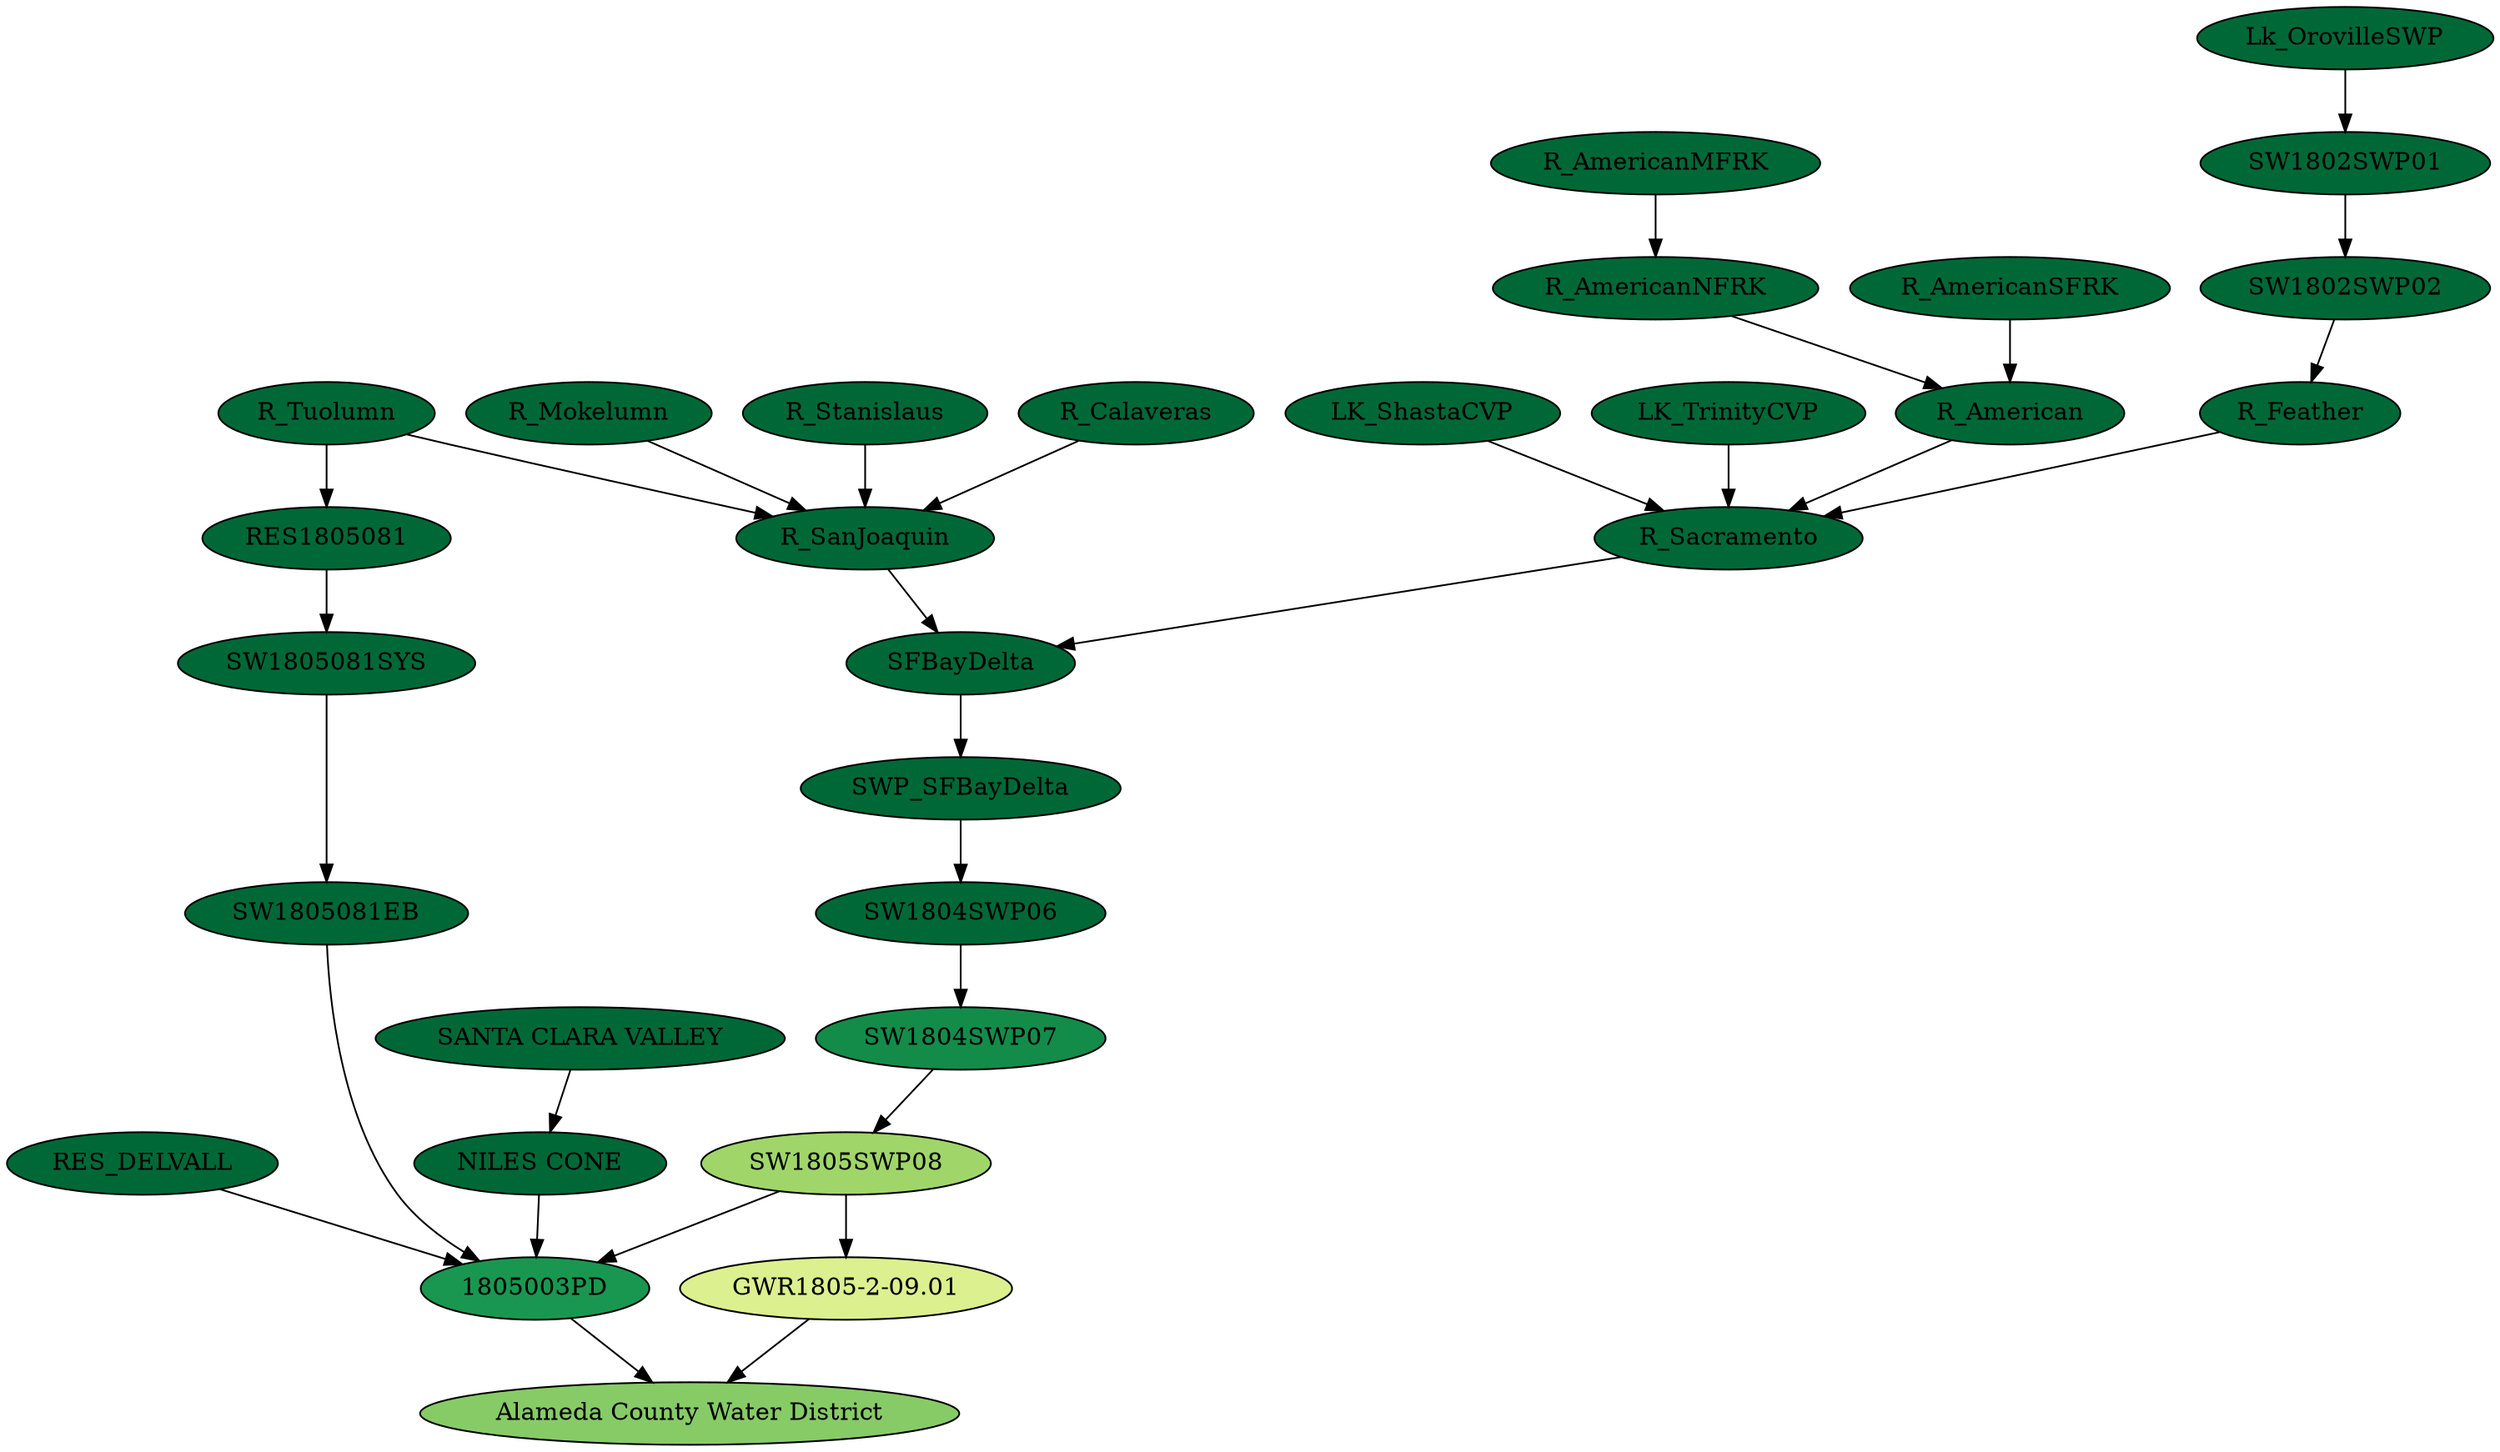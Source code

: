 digraph  {
SW1805SWP08 [fillcolor="#a0d669", style=filled];
"GWR1805-2-09.01" [fillcolor="#dcf08f", style=filled];
"Alameda County Water District" [fillcolor="#87cb67", style=filled];
"NILES CONE" [fillcolor="#006837", style=filled];
"1805003PD" [fillcolor="#199750", style=filled];
"SANTA CLARA VALLEY" [fillcolor="#006837", style=filled];
RES_DELVALL [fillcolor="#006837", style=filled];
SW1805081EB [fillcolor="#006837", style=filled];
RES1805081 [fillcolor="#006837", style=filled];
SW1805081SYS [fillcolor="#006837", style=filled];
R_Tuolumn [fillcolor="#006837", style=filled];
SW1804SWP06 [fillcolor="#006837", style=filled];
SW1804SWP07 [fillcolor="#138c4a", style=filled];
SFBayDelta [fillcolor="#006837", style=filled];
SWP_SFBayDelta [fillcolor="#006837", style=filled];
R_Calaveras [fillcolor="#006837", style=filled];
R_SanJoaquin [fillcolor="#006837", style=filled];
R_Mokelumn [fillcolor="#006837", style=filled];
R_Stanislaus [fillcolor="#006837", style=filled];
LK_ShastaCVP [fillcolor="#006837", style=filled];
R_Sacramento [fillcolor="#006837", style=filled];
LK_TrinityCVP [fillcolor="#006837", style=filled];
R_American [fillcolor="#006837", style=filled];
R_AmericanSFRK [fillcolor="#006837", style=filled];
R_AmericanMFRK [fillcolor="#006837", style=filled];
R_AmericanNFRK [fillcolor="#006837", style=filled];
R_Feather [fillcolor="#006837", style=filled];
SW1802SWP01 [fillcolor="#006837", style=filled];
SW1802SWP02 [fillcolor="#006837", style=filled];
Lk_OrovilleSWP [fillcolor="#006837", style=filled];
SW1805SWP08 -> "GWR1805-2-09.01"  [key=0];
SW1805SWP08 -> "1805003PD"  [key=0];
"GWR1805-2-09.01" -> "Alameda County Water District"  [key=0];
"NILES CONE" -> "1805003PD"  [key=0];
"1805003PD" -> "Alameda County Water District"  [key=0];
"SANTA CLARA VALLEY" -> "NILES CONE"  [key=0];
RES_DELVALL -> "1805003PD"  [key=0];
SW1805081EB -> "1805003PD"  [key=0];
RES1805081 -> SW1805081SYS  [key=0];
SW1805081SYS -> SW1805081EB  [key=0];
R_Tuolumn -> RES1805081  [key=0];
R_Tuolumn -> R_SanJoaquin  [key=0];
SW1804SWP06 -> SW1804SWP07  [key=0];
SW1804SWP07 -> SW1805SWP08  [key=0];
SFBayDelta -> SWP_SFBayDelta  [key=0];
SWP_SFBayDelta -> SW1804SWP06  [key=0];
R_Calaveras -> R_SanJoaquin  [key=0];
R_SanJoaquin -> SFBayDelta  [key=0];
R_Mokelumn -> R_SanJoaquin  [key=0];
R_Stanislaus -> R_SanJoaquin  [key=0];
LK_ShastaCVP -> R_Sacramento  [key=0];
R_Sacramento -> SFBayDelta  [key=0];
LK_TrinityCVP -> R_Sacramento  [key=0];
R_American -> R_Sacramento  [key=0];
R_AmericanSFRK -> R_American  [key=0];
R_AmericanMFRK -> R_AmericanNFRK  [key=0];
R_AmericanNFRK -> R_American  [key=0];
R_Feather -> R_Sacramento  [key=0];
SW1802SWP01 -> SW1802SWP02  [key=0];
SW1802SWP02 -> R_Feather  [key=0];
Lk_OrovilleSWP -> SW1802SWP01  [key=0];
}
